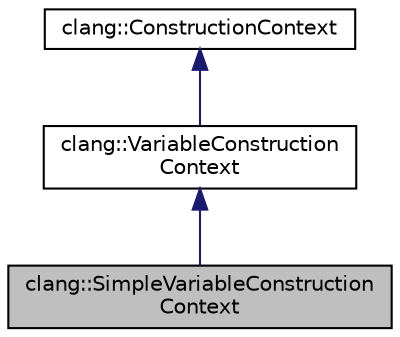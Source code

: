 digraph "clang::SimpleVariableConstructionContext"
{
 // LATEX_PDF_SIZE
  bgcolor="transparent";
  edge [fontname="Helvetica",fontsize="10",labelfontname="Helvetica",labelfontsize="10"];
  node [fontname="Helvetica",fontsize="10",shape=record];
  Node1 [label="clang::SimpleVariableConstruction\lContext",height=0.2,width=0.4,color="black", fillcolor="grey75", style="filled", fontcolor="black",tooltip="Represents construction into a simple local variable, eg."];
  Node2 -> Node1 [dir="back",color="midnightblue",fontsize="10",style="solid",fontname="Helvetica"];
  Node2 [label="clang::VariableConstruction\lContext",height=0.2,width=0.4,color="black",URL="$classclang_1_1VariableConstructionContext.html",tooltip="An abstract base class for local variable constructors."];
  Node3 -> Node2 [dir="back",color="midnightblue",fontsize="10",style="solid",fontname="Helvetica"];
  Node3 [label="clang::ConstructionContext",height=0.2,width=0.4,color="black",URL="$classclang_1_1ConstructionContext.html",tooltip="ConstructionContext's subclasses describe different ways of constructing an object in C++."];
}
